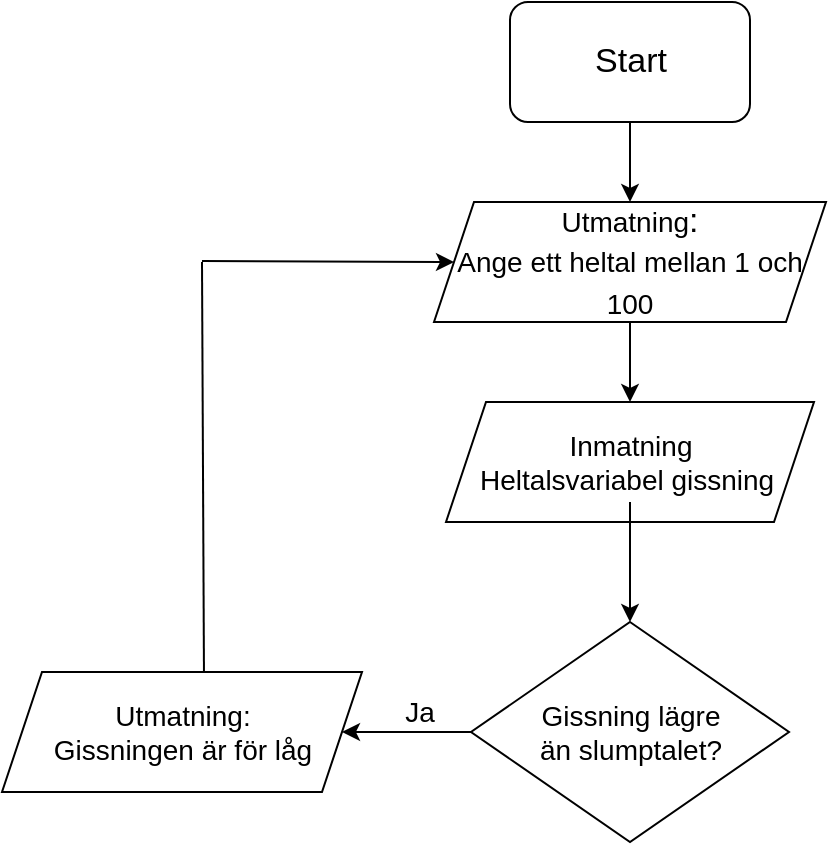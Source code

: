 <mxfile version="13.10.3" type="github">
  <diagram id="C5RBs43oDa-KdzZeNtuy" name="Page-1">
    <mxGraphModel dx="868" dy="450" grid="1" gridSize="10" guides="1" tooltips="1" connect="1" arrows="1" fold="1" page="1" pageScale="1" pageWidth="827" pageHeight="1169" math="0" shadow="0">
      <root>
        <mxCell id="WIyWlLk6GJQsqaUBKTNV-0" />
        <mxCell id="WIyWlLk6GJQsqaUBKTNV-1" parent="WIyWlLk6GJQsqaUBKTNV-0" />
        <mxCell id="Eu5xsYyu4Eo9ST4cZspL-4" style="edgeStyle=orthogonalEdgeStyle;rounded=0;orthogonalLoop=1;jettySize=auto;html=1;exitX=0.5;exitY=1;exitDx=0;exitDy=0;entryX=0.5;entryY=0;entryDx=0;entryDy=0;fontSize=17;" edge="1" parent="WIyWlLk6GJQsqaUBKTNV-1" source="Eu5xsYyu4Eo9ST4cZspL-0" target="Eu5xsYyu4Eo9ST4cZspL-3">
          <mxGeometry relative="1" as="geometry" />
        </mxCell>
        <mxCell id="Eu5xsYyu4Eo9ST4cZspL-0" value="" style="rounded=1;whiteSpace=wrap;html=1;" vertex="1" parent="WIyWlLk6GJQsqaUBKTNV-1">
          <mxGeometry x="354" y="40" width="120" height="60" as="geometry" />
        </mxCell>
        <mxCell id="Eu5xsYyu4Eo9ST4cZspL-2" value="Start" style="text;html=1;resizable=0;autosize=1;align=center;verticalAlign=middle;points=[];fillColor=none;strokeColor=none;rounded=0;fontSize=17;" vertex="1" parent="WIyWlLk6GJQsqaUBKTNV-1">
          <mxGeometry x="389" y="55" width="50" height="30" as="geometry" />
        </mxCell>
        <mxCell id="Eu5xsYyu4Eo9ST4cZspL-7" style="edgeStyle=orthogonalEdgeStyle;rounded=0;orthogonalLoop=1;jettySize=auto;html=1;exitX=0.5;exitY=1;exitDx=0;exitDy=0;entryX=0.5;entryY=0;entryDx=0;entryDy=0;fontSize=17;" edge="1" parent="WIyWlLk6GJQsqaUBKTNV-1" source="Eu5xsYyu4Eo9ST4cZspL-3" target="Eu5xsYyu4Eo9ST4cZspL-6">
          <mxGeometry relative="1" as="geometry" />
        </mxCell>
        <mxCell id="Eu5xsYyu4Eo9ST4cZspL-3" value="&lt;font style=&quot;font-size: 14px&quot;&gt;Utmatning&lt;/font&gt;:&lt;br&gt;&lt;font style=&quot;font-size: 14px&quot;&gt;Ange ett heltal mellan 1 och 100&lt;/font&gt;" style="shape=parallelogram;perimeter=parallelogramPerimeter;whiteSpace=wrap;html=1;fixedSize=1;fontSize=17;" vertex="1" parent="WIyWlLk6GJQsqaUBKTNV-1">
          <mxGeometry x="316" y="140" width="196" height="60" as="geometry" />
        </mxCell>
        <mxCell id="Eu5xsYyu4Eo9ST4cZspL-6" value="" style="shape=parallelogram;perimeter=parallelogramPerimeter;whiteSpace=wrap;html=1;fixedSize=1;fontSize=17;" vertex="1" parent="WIyWlLk6GJQsqaUBKTNV-1">
          <mxGeometry x="322" y="240" width="184" height="60" as="geometry" />
        </mxCell>
        <mxCell id="Eu5xsYyu4Eo9ST4cZspL-12" value="" style="edgeStyle=orthogonalEdgeStyle;rounded=0;orthogonalLoop=1;jettySize=auto;html=1;fontSize=14;entryX=0.5;entryY=0;entryDx=0;entryDy=0;" edge="1" parent="WIyWlLk6GJQsqaUBKTNV-1" source="Eu5xsYyu4Eo9ST4cZspL-9" target="Eu5xsYyu4Eo9ST4cZspL-10">
          <mxGeometry relative="1" as="geometry" />
        </mxCell>
        <mxCell id="Eu5xsYyu4Eo9ST4cZspL-9" value="Inmatning&lt;br&gt;Heltalsvariabel gissning&amp;nbsp;" style="text;html=1;resizable=0;autosize=1;align=center;verticalAlign=middle;points=[];fillColor=none;strokeColor=none;rounded=0;fontSize=14;" vertex="1" parent="WIyWlLk6GJQsqaUBKTNV-1">
          <mxGeometry x="329" y="250" width="170" height="40" as="geometry" />
        </mxCell>
        <mxCell id="Eu5xsYyu4Eo9ST4cZspL-15" value="" style="edgeStyle=orthogonalEdgeStyle;rounded=0;orthogonalLoop=1;jettySize=auto;html=1;fontSize=14;" edge="1" parent="WIyWlLk6GJQsqaUBKTNV-1" source="Eu5xsYyu4Eo9ST4cZspL-10" target="Eu5xsYyu4Eo9ST4cZspL-14">
          <mxGeometry relative="1" as="geometry" />
        </mxCell>
        <mxCell id="Eu5xsYyu4Eo9ST4cZspL-10" value="" style="rhombus;whiteSpace=wrap;html=1;fontSize=14;" vertex="1" parent="WIyWlLk6GJQsqaUBKTNV-1">
          <mxGeometry x="334.5" y="350" width="159" height="110" as="geometry" />
        </mxCell>
        <mxCell id="Eu5xsYyu4Eo9ST4cZspL-13" value="Gissning lägre &lt;br&gt;än slumptalet?" style="text;html=1;resizable=0;autosize=1;align=center;verticalAlign=middle;points=[];fillColor=none;strokeColor=none;rounded=0;fontSize=14;" vertex="1" parent="WIyWlLk6GJQsqaUBKTNV-1">
          <mxGeometry x="359" y="385" width="110" height="40" as="geometry" />
        </mxCell>
        <mxCell id="Eu5xsYyu4Eo9ST4cZspL-14" value="" style="shape=parallelogram;perimeter=parallelogramPerimeter;whiteSpace=wrap;html=1;fixedSize=1;fontSize=14;" vertex="1" parent="WIyWlLk6GJQsqaUBKTNV-1">
          <mxGeometry x="100" y="375" width="180" height="60" as="geometry" />
        </mxCell>
        <mxCell id="Eu5xsYyu4Eo9ST4cZspL-17" value="Utmatning:&lt;br&gt;Gissningen är för låg" style="text;html=1;resizable=0;autosize=1;align=center;verticalAlign=middle;points=[];fillColor=none;strokeColor=none;rounded=0;fontSize=14;" vertex="1" parent="WIyWlLk6GJQsqaUBKTNV-1">
          <mxGeometry x="120" y="385" width="140" height="40" as="geometry" />
        </mxCell>
        <mxCell id="Eu5xsYyu4Eo9ST4cZspL-26" value="Ja" style="text;html=1;strokeColor=none;fillColor=none;align=center;verticalAlign=middle;whiteSpace=wrap;rounded=0;fontSize=14;" vertex="1" parent="WIyWlLk6GJQsqaUBKTNV-1">
          <mxGeometry x="289" y="385" width="40" height="20" as="geometry" />
        </mxCell>
        <mxCell id="Eu5xsYyu4Eo9ST4cZspL-27" value="" style="endArrow=none;html=1;fontSize=14;exitX=0.561;exitY=0;exitDx=0;exitDy=0;exitPerimeter=0;" edge="1" parent="WIyWlLk6GJQsqaUBKTNV-1" source="Eu5xsYyu4Eo9ST4cZspL-14">
          <mxGeometry width="50" height="50" relative="1" as="geometry">
            <mxPoint x="200" y="360" as="sourcePoint" />
            <mxPoint x="200" y="170" as="targetPoint" />
          </mxGeometry>
        </mxCell>
        <mxCell id="Eu5xsYyu4Eo9ST4cZspL-28" value="" style="endArrow=classic;html=1;fontSize=14;entryX=0;entryY=0.5;entryDx=0;entryDy=0;" edge="1" parent="WIyWlLk6GJQsqaUBKTNV-1" target="Eu5xsYyu4Eo9ST4cZspL-3">
          <mxGeometry width="50" height="50" relative="1" as="geometry">
            <mxPoint x="200" y="169.5" as="sourcePoint" />
            <mxPoint x="280" y="169.5" as="targetPoint" />
          </mxGeometry>
        </mxCell>
      </root>
    </mxGraphModel>
  </diagram>
</mxfile>
